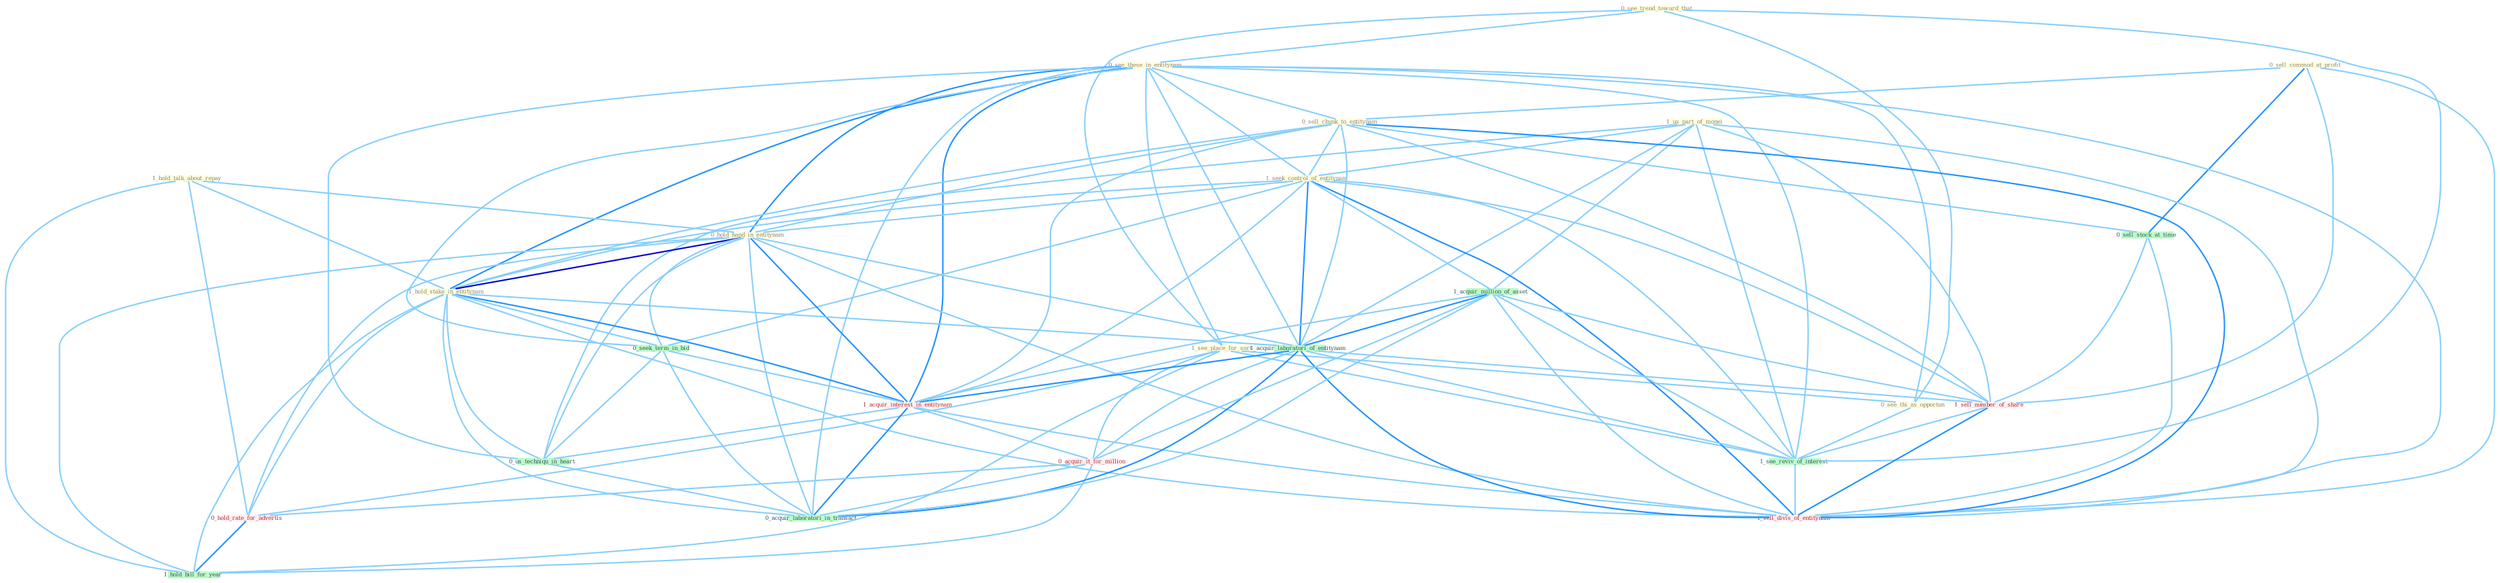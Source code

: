 Graph G{ 
    node
    [shape=polygon,style=filled,width=.5,height=.06,color="#BDFCC9",fixedsize=true,fontsize=4,
    fontcolor="#2f4f4f"];
    {node
    [color="#ffffe0", fontcolor="#8b7d6b"] "0_see_trend_toward_that " "0_sell_commod_at_profit " "0_see_these_in_entitynam " "1_see_place_for_sort " "1_hold_talk_about_repay " "0_see_thi_as_opportun " "1_us_part_of_monei " "0_sell_chunk_to_entitynam " "1_seek_control_of_entitynam " "0_hold_hand_in_entitynam " "1_hold_stake_in_entitynam "}
{node [color="#fff0f5", fontcolor="#b22222"] "1_acquir_interest_in_entitynam " "0_acquir_it_for_million " "0_hold_rate_for_advertis " "1_sell_number_of_share " "1_sell_divis_of_entitynam "}
edge [color="#B0E2FF"];

	"0_see_trend_toward_that " -- "0_see_these_in_entitynam " [w="1", color="#87cefa" ];
	"0_see_trend_toward_that " -- "1_see_place_for_sort " [w="1", color="#87cefa" ];
	"0_see_trend_toward_that " -- "0_see_thi_as_opportun " [w="1", color="#87cefa" ];
	"0_see_trend_toward_that " -- "1_see_reviv_of_interest " [w="1", color="#87cefa" ];
	"0_sell_commod_at_profit " -- "0_sell_chunk_to_entitynam " [w="1", color="#87cefa" ];
	"0_sell_commod_at_profit " -- "0_sell_stock_at_time " [w="2", color="#1e90ff" , len=0.8];
	"0_sell_commod_at_profit " -- "1_sell_number_of_share " [w="1", color="#87cefa" ];
	"0_sell_commod_at_profit " -- "1_sell_divis_of_entitynam " [w="1", color="#87cefa" ];
	"0_see_these_in_entitynam " -- "1_see_place_for_sort " [w="1", color="#87cefa" ];
	"0_see_these_in_entitynam " -- "0_see_thi_as_opportun " [w="1", color="#87cefa" ];
	"0_see_these_in_entitynam " -- "0_sell_chunk_to_entitynam " [w="1", color="#87cefa" ];
	"0_see_these_in_entitynam " -- "1_seek_control_of_entitynam " [w="1", color="#87cefa" ];
	"0_see_these_in_entitynam " -- "0_hold_hand_in_entitynam " [w="2", color="#1e90ff" , len=0.8];
	"0_see_these_in_entitynam " -- "1_hold_stake_in_entitynam " [w="2", color="#1e90ff" , len=0.8];
	"0_see_these_in_entitynam " -- "1_acquir_laboratori_of_entitynam " [w="1", color="#87cefa" ];
	"0_see_these_in_entitynam " -- "0_seek_term_in_bid " [w="1", color="#87cefa" ];
	"0_see_these_in_entitynam " -- "1_acquir_interest_in_entitynam " [w="2", color="#1e90ff" , len=0.8];
	"0_see_these_in_entitynam " -- "0_us_techniqu_in_heart " [w="1", color="#87cefa" ];
	"0_see_these_in_entitynam " -- "0_acquir_laboratori_in_transact " [w="1", color="#87cefa" ];
	"0_see_these_in_entitynam " -- "1_see_reviv_of_interest " [w="1", color="#87cefa" ];
	"0_see_these_in_entitynam " -- "1_sell_divis_of_entitynam " [w="1", color="#87cefa" ];
	"1_see_place_for_sort " -- "0_see_thi_as_opportun " [w="1", color="#87cefa" ];
	"1_see_place_for_sort " -- "0_acquir_it_for_million " [w="1", color="#87cefa" ];
	"1_see_place_for_sort " -- "0_hold_rate_for_advertis " [w="1", color="#87cefa" ];
	"1_see_place_for_sort " -- "1_see_reviv_of_interest " [w="1", color="#87cefa" ];
	"1_see_place_for_sort " -- "1_hold_bill_for_year " [w="1", color="#87cefa" ];
	"1_hold_talk_about_repay " -- "0_hold_hand_in_entitynam " [w="1", color="#87cefa" ];
	"1_hold_talk_about_repay " -- "1_hold_stake_in_entitynam " [w="1", color="#87cefa" ];
	"1_hold_talk_about_repay " -- "0_hold_rate_for_advertis " [w="1", color="#87cefa" ];
	"1_hold_talk_about_repay " -- "1_hold_bill_for_year " [w="1", color="#87cefa" ];
	"0_see_thi_as_opportun " -- "1_see_reviv_of_interest " [w="1", color="#87cefa" ];
	"1_us_part_of_monei " -- "1_seek_control_of_entitynam " [w="1", color="#87cefa" ];
	"1_us_part_of_monei " -- "1_acquir_million_of_asset " [w="1", color="#87cefa" ];
	"1_us_part_of_monei " -- "1_acquir_laboratori_of_entitynam " [w="1", color="#87cefa" ];
	"1_us_part_of_monei " -- "0_us_techniqu_in_heart " [w="1", color="#87cefa" ];
	"1_us_part_of_monei " -- "1_sell_number_of_share " [w="1", color="#87cefa" ];
	"1_us_part_of_monei " -- "1_see_reviv_of_interest " [w="1", color="#87cefa" ];
	"1_us_part_of_monei " -- "1_sell_divis_of_entitynam " [w="1", color="#87cefa" ];
	"0_sell_chunk_to_entitynam " -- "1_seek_control_of_entitynam " [w="1", color="#87cefa" ];
	"0_sell_chunk_to_entitynam " -- "0_hold_hand_in_entitynam " [w="1", color="#87cefa" ];
	"0_sell_chunk_to_entitynam " -- "1_hold_stake_in_entitynam " [w="1", color="#87cefa" ];
	"0_sell_chunk_to_entitynam " -- "1_acquir_laboratori_of_entitynam " [w="1", color="#87cefa" ];
	"0_sell_chunk_to_entitynam " -- "1_acquir_interest_in_entitynam " [w="1", color="#87cefa" ];
	"0_sell_chunk_to_entitynam " -- "0_sell_stock_at_time " [w="1", color="#87cefa" ];
	"0_sell_chunk_to_entitynam " -- "1_sell_number_of_share " [w="1", color="#87cefa" ];
	"0_sell_chunk_to_entitynam " -- "1_sell_divis_of_entitynam " [w="2", color="#1e90ff" , len=0.8];
	"1_seek_control_of_entitynam " -- "0_hold_hand_in_entitynam " [w="1", color="#87cefa" ];
	"1_seek_control_of_entitynam " -- "1_hold_stake_in_entitynam " [w="1", color="#87cefa" ];
	"1_seek_control_of_entitynam " -- "1_acquir_million_of_asset " [w="1", color="#87cefa" ];
	"1_seek_control_of_entitynam " -- "1_acquir_laboratori_of_entitynam " [w="2", color="#1e90ff" , len=0.8];
	"1_seek_control_of_entitynam " -- "0_seek_term_in_bid " [w="1", color="#87cefa" ];
	"1_seek_control_of_entitynam " -- "1_acquir_interest_in_entitynam " [w="1", color="#87cefa" ];
	"1_seek_control_of_entitynam " -- "1_sell_number_of_share " [w="1", color="#87cefa" ];
	"1_seek_control_of_entitynam " -- "1_see_reviv_of_interest " [w="1", color="#87cefa" ];
	"1_seek_control_of_entitynam " -- "1_sell_divis_of_entitynam " [w="2", color="#1e90ff" , len=0.8];
	"0_hold_hand_in_entitynam " -- "1_hold_stake_in_entitynam " [w="3", color="#0000cd" , len=0.6];
	"0_hold_hand_in_entitynam " -- "1_acquir_laboratori_of_entitynam " [w="1", color="#87cefa" ];
	"0_hold_hand_in_entitynam " -- "0_seek_term_in_bid " [w="1", color="#87cefa" ];
	"0_hold_hand_in_entitynam " -- "1_acquir_interest_in_entitynam " [w="2", color="#1e90ff" , len=0.8];
	"0_hold_hand_in_entitynam " -- "0_us_techniqu_in_heart " [w="1", color="#87cefa" ];
	"0_hold_hand_in_entitynam " -- "0_hold_rate_for_advertis " [w="1", color="#87cefa" ];
	"0_hold_hand_in_entitynam " -- "0_acquir_laboratori_in_transact " [w="1", color="#87cefa" ];
	"0_hold_hand_in_entitynam " -- "1_hold_bill_for_year " [w="1", color="#87cefa" ];
	"0_hold_hand_in_entitynam " -- "1_sell_divis_of_entitynam " [w="1", color="#87cefa" ];
	"1_hold_stake_in_entitynam " -- "1_acquir_laboratori_of_entitynam " [w="1", color="#87cefa" ];
	"1_hold_stake_in_entitynam " -- "0_seek_term_in_bid " [w="1", color="#87cefa" ];
	"1_hold_stake_in_entitynam " -- "1_acquir_interest_in_entitynam " [w="2", color="#1e90ff" , len=0.8];
	"1_hold_stake_in_entitynam " -- "0_us_techniqu_in_heart " [w="1", color="#87cefa" ];
	"1_hold_stake_in_entitynam " -- "0_hold_rate_for_advertis " [w="1", color="#87cefa" ];
	"1_hold_stake_in_entitynam " -- "0_acquir_laboratori_in_transact " [w="1", color="#87cefa" ];
	"1_hold_stake_in_entitynam " -- "1_hold_bill_for_year " [w="1", color="#87cefa" ];
	"1_hold_stake_in_entitynam " -- "1_sell_divis_of_entitynam " [w="1", color="#87cefa" ];
	"1_acquir_million_of_asset " -- "1_acquir_laboratori_of_entitynam " [w="2", color="#1e90ff" , len=0.8];
	"1_acquir_million_of_asset " -- "1_acquir_interest_in_entitynam " [w="1", color="#87cefa" ];
	"1_acquir_million_of_asset " -- "0_acquir_it_for_million " [w="1", color="#87cefa" ];
	"1_acquir_million_of_asset " -- "0_acquir_laboratori_in_transact " [w="1", color="#87cefa" ];
	"1_acquir_million_of_asset " -- "1_sell_number_of_share " [w="1", color="#87cefa" ];
	"1_acquir_million_of_asset " -- "1_see_reviv_of_interest " [w="1", color="#87cefa" ];
	"1_acquir_million_of_asset " -- "1_sell_divis_of_entitynam " [w="1", color="#87cefa" ];
	"1_acquir_laboratori_of_entitynam " -- "1_acquir_interest_in_entitynam " [w="2", color="#1e90ff" , len=0.8];
	"1_acquir_laboratori_of_entitynam " -- "0_acquir_it_for_million " [w="1", color="#87cefa" ];
	"1_acquir_laboratori_of_entitynam " -- "0_acquir_laboratori_in_transact " [w="2", color="#1e90ff" , len=0.8];
	"1_acquir_laboratori_of_entitynam " -- "1_sell_number_of_share " [w="1", color="#87cefa" ];
	"1_acquir_laboratori_of_entitynam " -- "1_see_reviv_of_interest " [w="1", color="#87cefa" ];
	"1_acquir_laboratori_of_entitynam " -- "1_sell_divis_of_entitynam " [w="2", color="#1e90ff" , len=0.8];
	"0_seek_term_in_bid " -- "1_acquir_interest_in_entitynam " [w="1", color="#87cefa" ];
	"0_seek_term_in_bid " -- "0_us_techniqu_in_heart " [w="1", color="#87cefa" ];
	"0_seek_term_in_bid " -- "0_acquir_laboratori_in_transact " [w="1", color="#87cefa" ];
	"1_acquir_interest_in_entitynam " -- "0_us_techniqu_in_heart " [w="1", color="#87cefa" ];
	"1_acquir_interest_in_entitynam " -- "0_acquir_it_for_million " [w="1", color="#87cefa" ];
	"1_acquir_interest_in_entitynam " -- "0_acquir_laboratori_in_transact " [w="2", color="#1e90ff" , len=0.8];
	"1_acquir_interest_in_entitynam " -- "1_sell_divis_of_entitynam " [w="1", color="#87cefa" ];
	"0_us_techniqu_in_heart " -- "0_acquir_laboratori_in_transact " [w="1", color="#87cefa" ];
	"0_acquir_it_for_million " -- "0_hold_rate_for_advertis " [w="1", color="#87cefa" ];
	"0_acquir_it_for_million " -- "0_acquir_laboratori_in_transact " [w="1", color="#87cefa" ];
	"0_acquir_it_for_million " -- "1_hold_bill_for_year " [w="1", color="#87cefa" ];
	"0_hold_rate_for_advertis " -- "1_hold_bill_for_year " [w="2", color="#1e90ff" , len=0.8];
	"0_sell_stock_at_time " -- "1_sell_number_of_share " [w="1", color="#87cefa" ];
	"0_sell_stock_at_time " -- "1_sell_divis_of_entitynam " [w="1", color="#87cefa" ];
	"1_sell_number_of_share " -- "1_see_reviv_of_interest " [w="1", color="#87cefa" ];
	"1_sell_number_of_share " -- "1_sell_divis_of_entitynam " [w="2", color="#1e90ff" , len=0.8];
	"1_see_reviv_of_interest " -- "1_sell_divis_of_entitynam " [w="1", color="#87cefa" ];
}